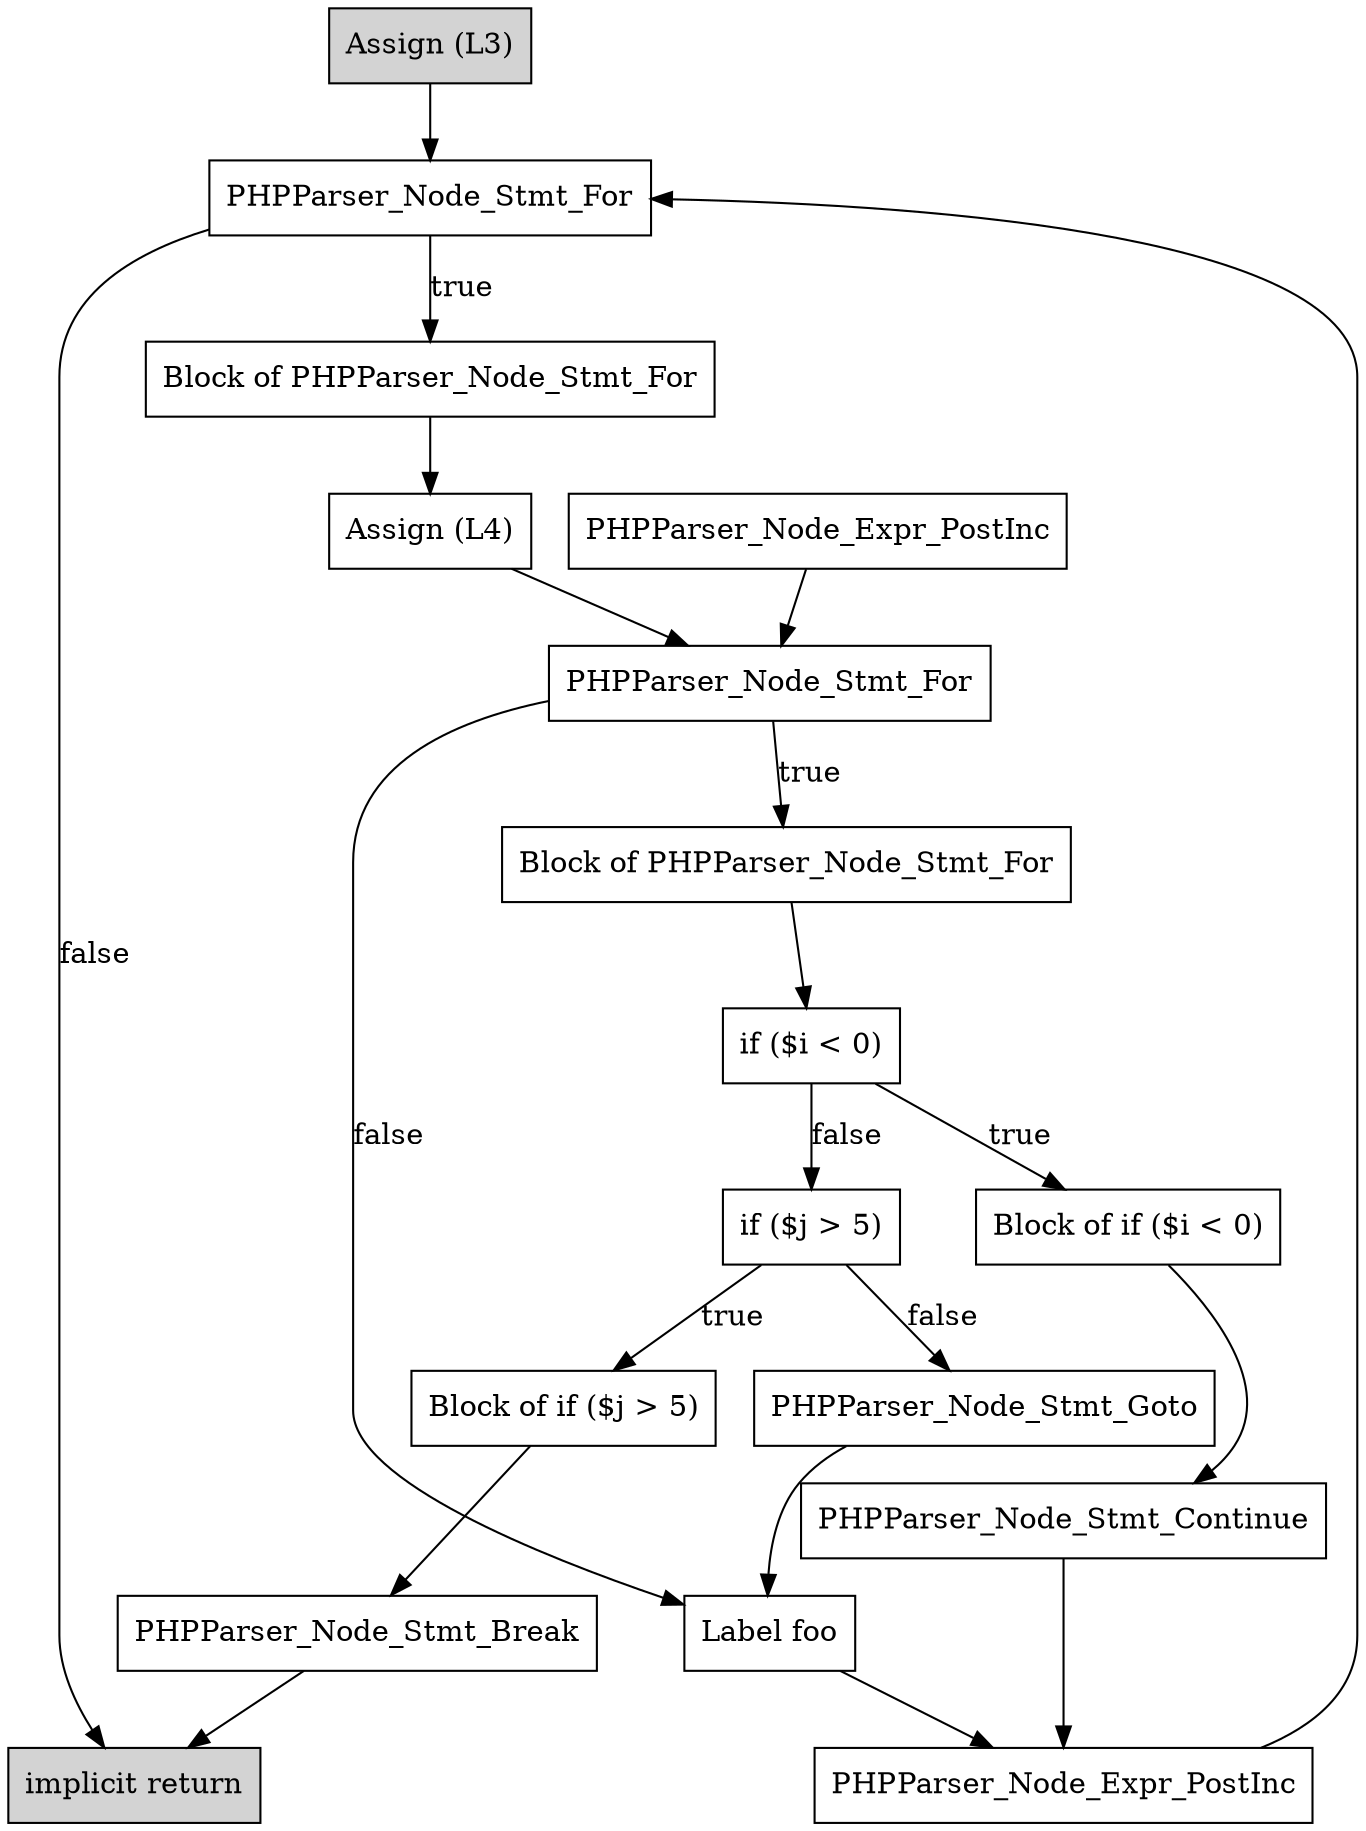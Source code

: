 digraph G {
    B1 [shape=box,label="implicit return",style=filled]
    B2 [shape=box,label="Assign (L3)",style=filled]
    B2 -> B3
    B4 [shape=box,label="PHPParser_Node_Stmt_Continue"]
    B4 -> B5
    B5 [shape=box,label="PHPParser_Node_Expr_PostInc"]
    B5 -> B3
    B6 [shape=box,label="Block of if ($i < 0)"]
    B6 -> B4
    B7 [shape=box,label="if ($i < 0)"]
    B7 -> B6 [label="true"]
    B7 -> B8 [label="false"]
    B8 [shape=box,label="if ($j > 5)"]
    B8 -> B9 [label="true"]
    B8 -> B10 [label="false"]
    B11 [shape=box,label="PHPParser_Node_Stmt_Break"]
    B11 -> B1
    B9 [shape=box,label="Block of if ($j > 5)"]
    B9 -> B11
    B10 [shape=box,label="PHPParser_Node_Stmt_Goto"]
    B10 -> B12
    B12 [shape=box,label="Label foo"]
    B12 -> B5
    B13 [shape=box,label="Block of PHPParser_Node_Stmt_For"]
    B13 -> B7
    B14 [shape=box,label="Assign (L4)"]
    B14 -> B15
    B15 [shape=box,label="PHPParser_Node_Stmt_For"]
    B15 -> B13 [label="true"]
    B15 -> B12 [label="false"]
    B16 [shape=box,label="PHPParser_Node_Expr_PostInc"]
    B16 -> B15
    B17 [shape=box,label="Block of PHPParser_Node_Stmt_For"]
    B17 -> B14
    B3 [shape=box,label="PHPParser_Node_Stmt_For"]
    B3 -> B17 [label="true"]
    B3 -> B1 [label="false"]
}